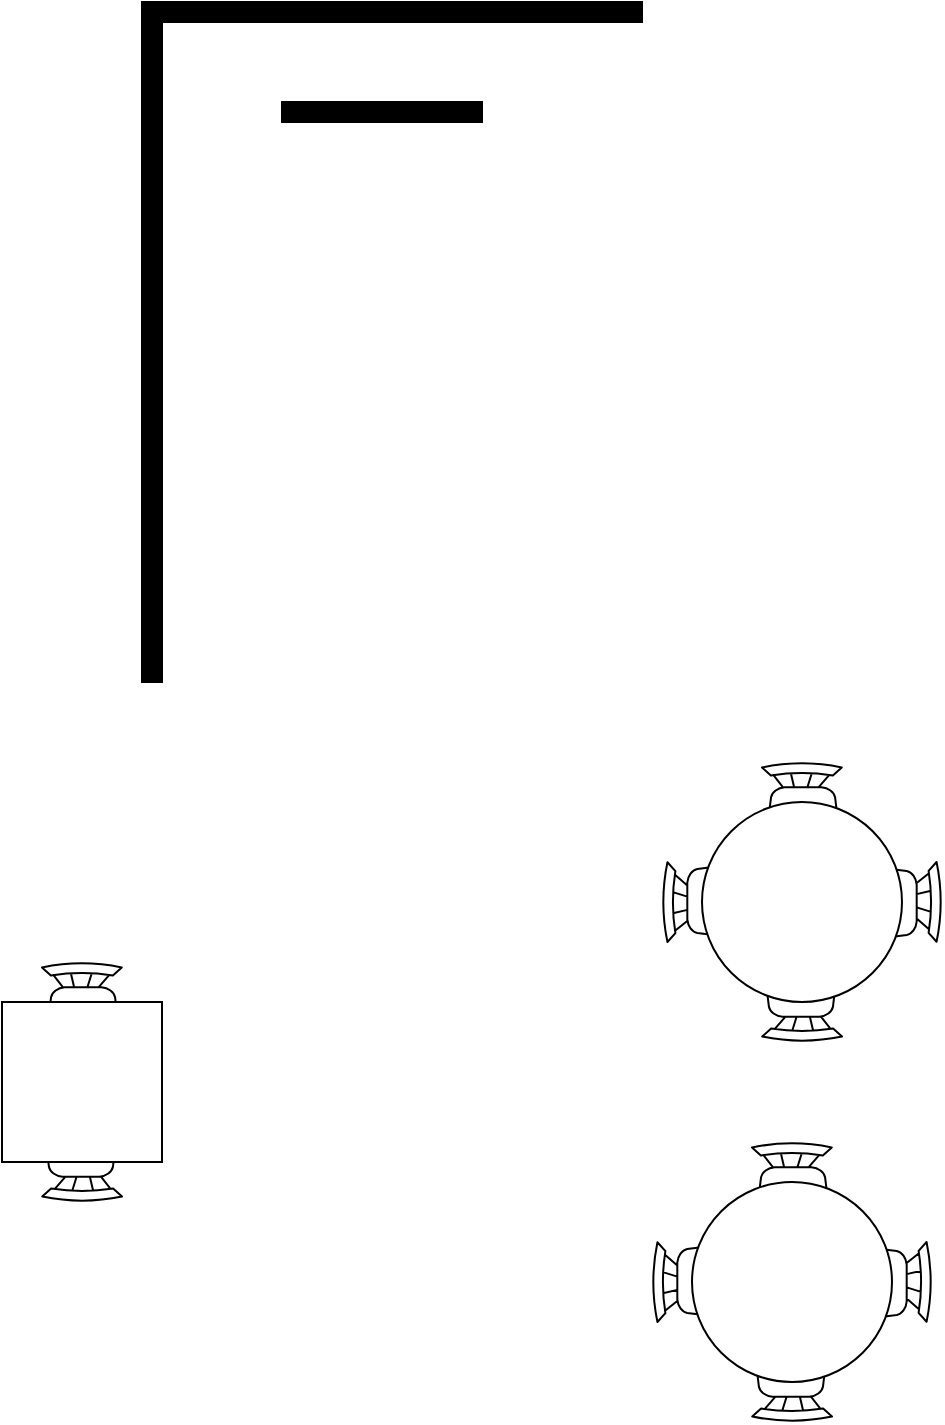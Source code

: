 <mxfile>
    <diagram id="KNUGc_UYLLqr20vfGgZg" name="Page-1">
        <mxGraphModel dx="1130" dy="776" grid="1" gridSize="10" guides="1" tooltips="1" connect="1" arrows="1" fold="1" page="1" pageScale="1" pageWidth="850" pageHeight="1100" math="0" shadow="0">
            <root>
                <mxCell id="0"/>
                <mxCell id="1" parent="0"/>
                <mxCell id="3" value="" style="verticalLabelPosition=bottom;html=1;verticalAlign=top;align=center;shape=mxgraph.floorplan.wall;fillColor=strokeColor;" parent="1" vertex="1">
                    <mxGeometry x="170" y="160" width="100" height="10" as="geometry"/>
                </mxCell>
                <mxCell id="4" value="" style="verticalLabelPosition=bottom;html=1;verticalAlign=top;align=center;shape=mxgraph.floorplan.wallCorner;fillColor=strokeColor;" parent="1" vertex="1">
                    <mxGeometry x="100" y="110" width="250" height="340" as="geometry"/>
                </mxCell>
                <mxCell id="9" value="" style="verticalLabelPosition=bottom;html=1;verticalAlign=top;align=center;shape=mxgraph.floorplan.chair;shadow=0;" parent="1" vertex="1">
                    <mxGeometry x="410" y="490" width="40" height="52" as="geometry"/>
                </mxCell>
                <mxCell id="10" value="" style="verticalLabelPosition=bottom;html=1;verticalAlign=top;align=center;shape=mxgraph.floorplan.chair;shadow=0;direction=west;" parent="1" vertex="1">
                    <mxGeometry x="410" y="578" width="40" height="52" as="geometry"/>
                </mxCell>
                <mxCell id="11" value="" style="verticalLabelPosition=bottom;html=1;verticalAlign=top;align=center;shape=mxgraph.floorplan.chair;shadow=0;direction=north;" parent="1" vertex="1">
                    <mxGeometry x="360" y="540" width="52" height="40" as="geometry"/>
                </mxCell>
                <mxCell id="12" value="" style="verticalLabelPosition=bottom;html=1;verticalAlign=top;align=center;shape=mxgraph.floorplan.chair;shadow=0;direction=south" parent="1" vertex="1">
                    <mxGeometry x="448" y="540" width="52" height="40" as="geometry"/>
                </mxCell>
                <mxCell id="13" value="" style="shape=ellipse;shadow=0;" parent="1" vertex="1">
                    <mxGeometry x="380" y="510" width="100" height="100" as="geometry"/>
                </mxCell>
                <mxCell id="14" value="" style="verticalLabelPosition=bottom;html=1;verticalAlign=top;align=center;shape=mxgraph.floorplan.chair;shadow=0;" parent="1" vertex="1">
                    <mxGeometry x="50" y="590" width="40" height="52" as="geometry"/>
                </mxCell>
                <mxCell id="15" value="" style="verticalLabelPosition=bottom;html=1;verticalAlign=top;align=center;shape=mxgraph.floorplan.chair;shadow=0;rotation=180;" parent="1" vertex="1">
                    <mxGeometry x="50" y="658" width="40" height="52" as="geometry"/>
                </mxCell>
                <mxCell id="16" value="" style="shape=rect;shadow=0;" parent="1" vertex="1">
                    <mxGeometry x="30" y="610" width="80" height="80" as="geometry"/>
                </mxCell>
                <mxCell id="17" value="" style="verticalLabelPosition=bottom;html=1;verticalAlign=top;align=center;shape=mxgraph.floorplan.chair;shadow=0;" parent="1" vertex="1">
                    <mxGeometry x="405" y="680" width="40" height="52" as="geometry"/>
                </mxCell>
                <mxCell id="18" value="" style="verticalLabelPosition=bottom;html=1;verticalAlign=top;align=center;shape=mxgraph.floorplan.chair;shadow=0;direction=west;" parent="1" vertex="1">
                    <mxGeometry x="405" y="768" width="40" height="52" as="geometry"/>
                </mxCell>
                <mxCell id="19" value="" style="verticalLabelPosition=bottom;html=1;verticalAlign=top;align=center;shape=mxgraph.floorplan.chair;shadow=0;direction=north;" parent="1" vertex="1">
                    <mxGeometry x="355" y="730" width="52" height="40" as="geometry"/>
                </mxCell>
                <mxCell id="20" value="" style="verticalLabelPosition=bottom;html=1;verticalAlign=top;align=center;shape=mxgraph.floorplan.chair;shadow=0;direction=south" parent="1" vertex="1">
                    <mxGeometry x="443" y="730" width="52" height="40" as="geometry"/>
                </mxCell>
                <mxCell id="21" value="" style="shape=ellipse;shadow=0;" parent="1" vertex="1">
                    <mxGeometry x="375" y="700" width="100" height="100" as="geometry"/>
                </mxCell>
            </root>
        </mxGraphModel>
    </diagram>
</mxfile>